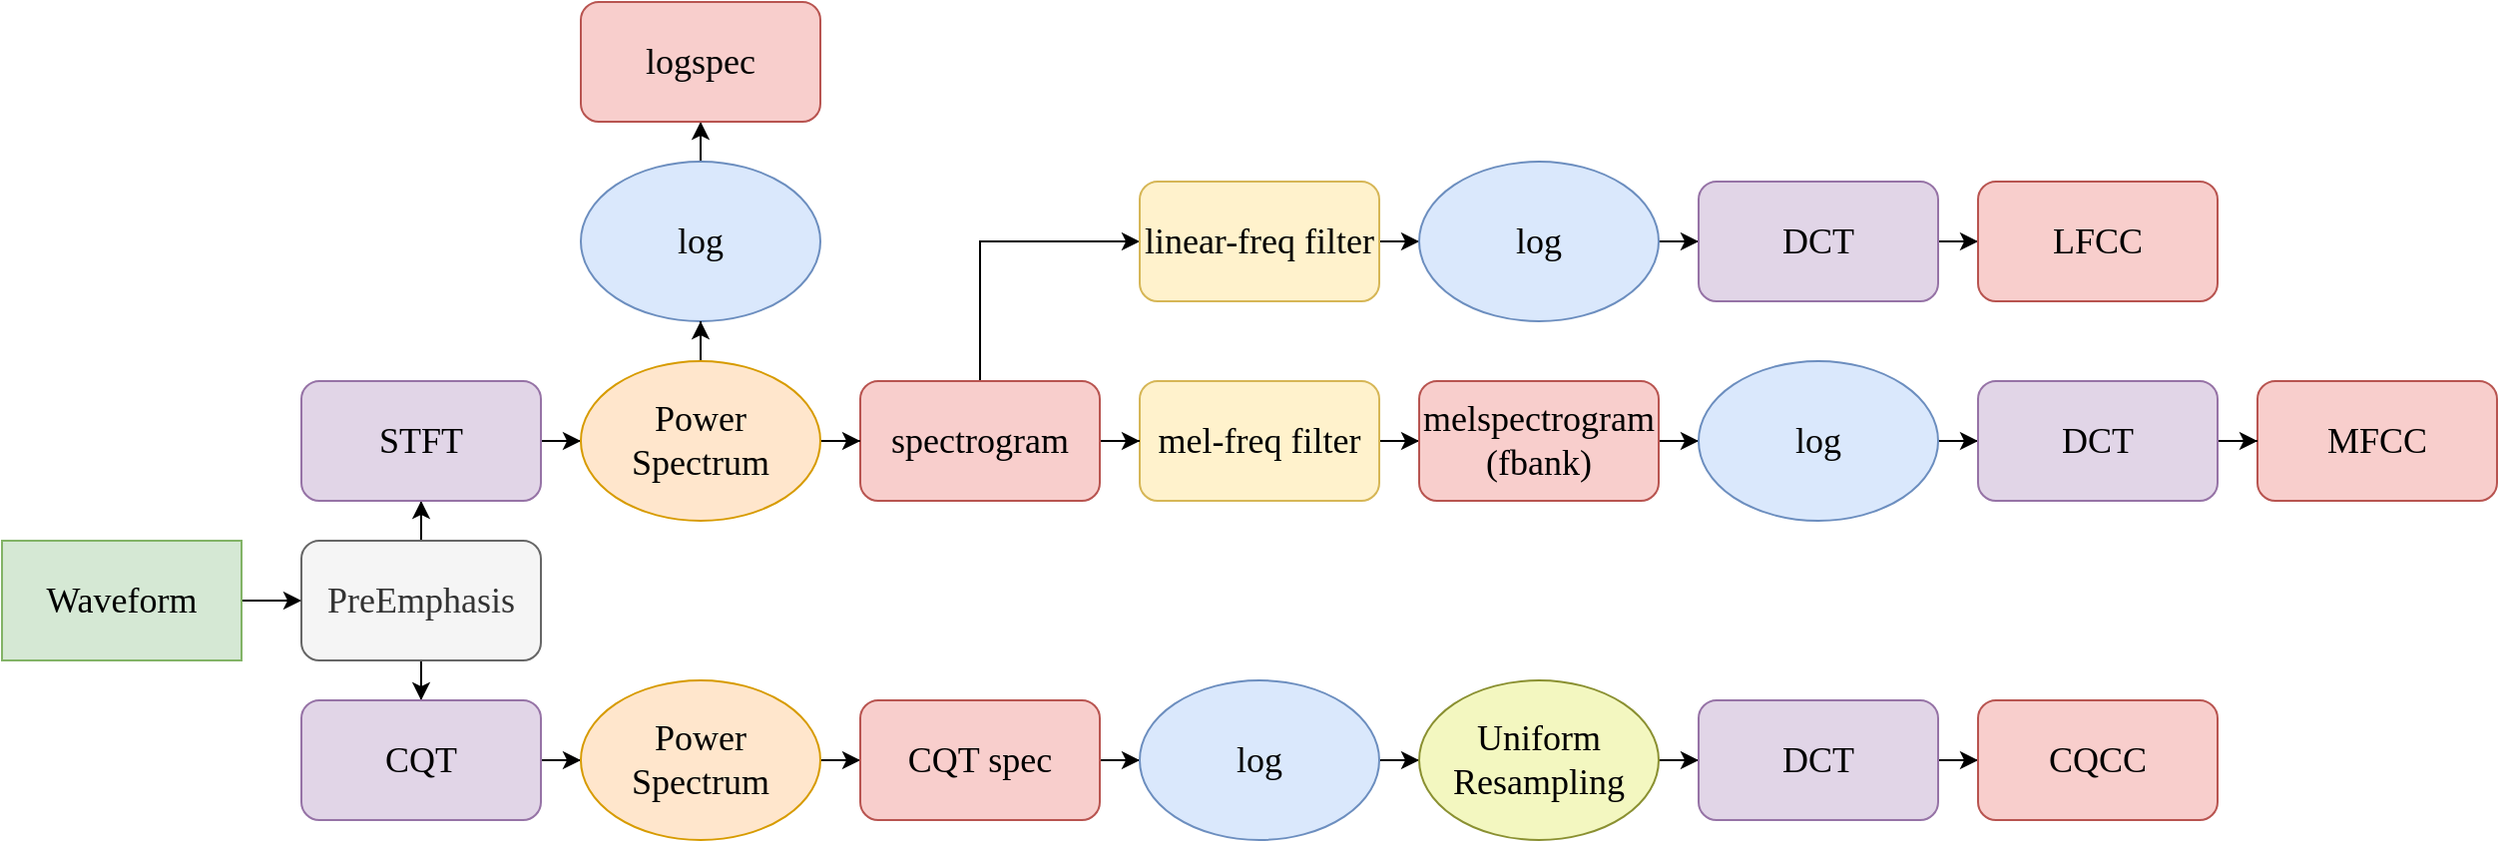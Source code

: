 <mxfile version="20.8.16" type="device"><diagram name="第 1 页" id="zdTZNNAXw7jyPZE08PZd"><mxGraphModel dx="1608" dy="1143" grid="1" gridSize="10" guides="1" tooltips="1" connect="1" arrows="1" fold="1" page="1" pageScale="1" pageWidth="827" pageHeight="1169" math="0" shadow="0"><root><mxCell id="0"/><mxCell id="1" parent="0"/><mxCell id="j9WHLTJrFatvTbL0pHKU-32" value="" style="edgeStyle=orthogonalEdgeStyle;rounded=0;orthogonalLoop=1;jettySize=auto;html=1;fontFamily=Times New Roman;fontSize=18;" edge="1" parent="1" source="j9WHLTJrFatvTbL0pHKU-1" target="j9WHLTJrFatvTbL0pHKU-2"><mxGeometry relative="1" as="geometry"/></mxCell><mxCell id="j9WHLTJrFatvTbL0pHKU-33" value="" style="edgeStyle=orthogonalEdgeStyle;rounded=0;orthogonalLoop=1;jettySize=auto;html=1;fontFamily=Times New Roman;fontSize=18;" edge="1" parent="1" source="j9WHLTJrFatvTbL0pHKU-1" target="j9WHLTJrFatvTbL0pHKU-4"><mxGeometry relative="1" as="geometry"/></mxCell><mxCell id="j9WHLTJrFatvTbL0pHKU-1" value="PreEmphasis" style="rounded=1;whiteSpace=wrap;html=1;fontFamily=Times New Roman;fontSize=18;fillColor=#f5f5f5;strokeColor=#666666;fontColor=#333333;" vertex="1" parent="1"><mxGeometry x="160" y="280" width="120" height="60" as="geometry"/></mxCell><mxCell id="j9WHLTJrFatvTbL0pHKU-34" value="" style="edgeStyle=orthogonalEdgeStyle;rounded=0;orthogonalLoop=1;jettySize=auto;html=1;fontFamily=Times New Roman;fontSize=18;" edge="1" parent="1" source="j9WHLTJrFatvTbL0pHKU-2" target="j9WHLTJrFatvTbL0pHKU-17"><mxGeometry relative="1" as="geometry"/></mxCell><mxCell id="j9WHLTJrFatvTbL0pHKU-2" value="STFT" style="rounded=1;whiteSpace=wrap;html=1;fontFamily=Times New Roman;fontSize=18;fillColor=#e1d5e7;strokeColor=#9673a6;" vertex="1" parent="1"><mxGeometry x="160" y="200" width="120" height="60" as="geometry"/></mxCell><mxCell id="j9WHLTJrFatvTbL0pHKU-31" value="" style="edgeStyle=orthogonalEdgeStyle;rounded=0;orthogonalLoop=1;jettySize=auto;html=1;fontFamily=Times New Roman;fontSize=18;" edge="1" parent="1" source="j9WHLTJrFatvTbL0pHKU-3" target="j9WHLTJrFatvTbL0pHKU-1"><mxGeometry relative="1" as="geometry"/></mxCell><mxCell id="j9WHLTJrFatvTbL0pHKU-3" value="Waveform" style="rounded=0;whiteSpace=wrap;html=1;fontFamily=Times New Roman;fontSize=18;fillColor=#d5e8d4;strokeColor=#82b366;" vertex="1" parent="1"><mxGeometry x="10" y="280" width="120" height="60" as="geometry"/></mxCell><mxCell id="j9WHLTJrFatvTbL0pHKU-50" value="" style="edgeStyle=orthogonalEdgeStyle;rounded=0;orthogonalLoop=1;jettySize=auto;html=1;fontFamily=Times New Roman;fontSize=18;" edge="1" parent="1" source="j9WHLTJrFatvTbL0pHKU-4" target="j9WHLTJrFatvTbL0pHKU-18"><mxGeometry relative="1" as="geometry"/></mxCell><mxCell id="j9WHLTJrFatvTbL0pHKU-4" value="CQT" style="rounded=1;whiteSpace=wrap;html=1;fontFamily=Times New Roman;fontSize=18;fillColor=#e1d5e7;strokeColor=#9673a6;" vertex="1" parent="1"><mxGeometry x="160" y="360" width="120" height="60" as="geometry"/></mxCell><mxCell id="j9WHLTJrFatvTbL0pHKU-36" value="" style="edgeStyle=orthogonalEdgeStyle;rounded=0;orthogonalLoop=1;jettySize=auto;html=1;fontFamily=Times New Roman;fontSize=18;" edge="1" parent="1" source="j9WHLTJrFatvTbL0pHKU-5" target="j9WHLTJrFatvTbL0pHKU-11"><mxGeometry relative="1" as="geometry"/></mxCell><mxCell id="j9WHLTJrFatvTbL0pHKU-5" value="log" style="ellipse;whiteSpace=wrap;html=1;fontFamily=Times New Roman;fontSize=18;fillColor=#dae8fc;strokeColor=#6c8ebf;" vertex="1" parent="1"><mxGeometry x="300" y="90" width="120" height="80" as="geometry"/></mxCell><mxCell id="j9WHLTJrFatvTbL0pHKU-40" value="" style="edgeStyle=orthogonalEdgeStyle;rounded=0;orthogonalLoop=1;jettySize=auto;html=1;fontFamily=Times New Roman;fontSize=18;" edge="1" parent="1" source="j9WHLTJrFatvTbL0pHKU-8" target="j9WHLTJrFatvTbL0pHKU-12"><mxGeometry relative="1" as="geometry"/></mxCell><mxCell id="j9WHLTJrFatvTbL0pHKU-8" value="mel-freq filter" style="rounded=1;whiteSpace=wrap;html=1;fontFamily=Times New Roman;fontSize=18;fillColor=#fff2cc;strokeColor=#d6b656;" vertex="1" parent="1"><mxGeometry x="580" y="200" width="120" height="60" as="geometry"/></mxCell><mxCell id="j9WHLTJrFatvTbL0pHKU-38" value="" style="edgeStyle=orthogonalEdgeStyle;rounded=0;orthogonalLoop=1;jettySize=auto;html=1;fontFamily=Times New Roman;fontSize=18;" edge="1" parent="1" source="j9WHLTJrFatvTbL0pHKU-10" target="j9WHLTJrFatvTbL0pHKU-8"><mxGeometry relative="1" as="geometry"/></mxCell><mxCell id="j9WHLTJrFatvTbL0pHKU-44" style="edgeStyle=orthogonalEdgeStyle;rounded=0;orthogonalLoop=1;jettySize=auto;html=1;fontFamily=Times New Roman;fontSize=18;entryX=0;entryY=0.5;entryDx=0;entryDy=0;" edge="1" parent="1" source="j9WHLTJrFatvTbL0pHKU-10" target="j9WHLTJrFatvTbL0pHKU-24"><mxGeometry relative="1" as="geometry"><mxPoint x="550" y="120" as="targetPoint"/><Array as="points"><mxPoint x="500" y="130"/></Array></mxGeometry></mxCell><mxCell id="j9WHLTJrFatvTbL0pHKU-10" value="spectrogram" style="rounded=1;whiteSpace=wrap;html=1;fillColor=#f8cecc;strokeColor=#b85450;fontFamily=Times New Roman;fontSize=18;" vertex="1" parent="1"><mxGeometry x="440" y="200" width="120" height="60" as="geometry"/></mxCell><mxCell id="j9WHLTJrFatvTbL0pHKU-11" value="logspec" style="rounded=1;whiteSpace=wrap;html=1;fillColor=#f8cecc;strokeColor=#b85450;fontFamily=Times New Roman;fontSize=18;" vertex="1" parent="1"><mxGeometry x="300" y="10" width="120" height="60" as="geometry"/></mxCell><mxCell id="j9WHLTJrFatvTbL0pHKU-42" value="" style="edgeStyle=orthogonalEdgeStyle;rounded=0;orthogonalLoop=1;jettySize=auto;html=1;fontFamily=Times New Roman;fontSize=18;" edge="1" parent="1" source="j9WHLTJrFatvTbL0pHKU-12" target="j9WHLTJrFatvTbL0pHKU-13"><mxGeometry relative="1" as="geometry"/></mxCell><mxCell id="j9WHLTJrFatvTbL0pHKU-12" value="melspectrogram&lt;br style=&quot;font-size: 18px;&quot;&gt;(fbank)" style="rounded=1;whiteSpace=wrap;html=1;fillColor=#f8cecc;strokeColor=#b85450;fontFamily=Times New Roman;fontSize=18;" vertex="1" parent="1"><mxGeometry x="720" y="200" width="120" height="60" as="geometry"/></mxCell><mxCell id="j9WHLTJrFatvTbL0pHKU-47" value="" style="edgeStyle=orthogonalEdgeStyle;rounded=0;orthogonalLoop=1;jettySize=auto;html=1;fontFamily=Times New Roman;fontSize=18;" edge="1" parent="1" source="j9WHLTJrFatvTbL0pHKU-13" target="j9WHLTJrFatvTbL0pHKU-15"><mxGeometry relative="1" as="geometry"/></mxCell><mxCell id="j9WHLTJrFatvTbL0pHKU-13" value="log" style="ellipse;whiteSpace=wrap;html=1;fontFamily=Times New Roman;fontSize=18;fillColor=#dae8fc;strokeColor=#6c8ebf;" vertex="1" parent="1"><mxGeometry x="860" y="190" width="120" height="80" as="geometry"/></mxCell><mxCell id="j9WHLTJrFatvTbL0pHKU-14" value="MFCC" style="rounded=1;whiteSpace=wrap;html=1;fillColor=#f8cecc;strokeColor=#b85450;fontFamily=Times New Roman;fontSize=18;" vertex="1" parent="1"><mxGeometry x="1140" y="200" width="120" height="60" as="geometry"/></mxCell><mxCell id="j9WHLTJrFatvTbL0pHKU-49" value="" style="edgeStyle=orthogonalEdgeStyle;rounded=0;orthogonalLoop=1;jettySize=auto;html=1;fontFamily=Times New Roman;fontSize=18;" edge="1" parent="1" source="j9WHLTJrFatvTbL0pHKU-15" target="j9WHLTJrFatvTbL0pHKU-14"><mxGeometry relative="1" as="geometry"/></mxCell><mxCell id="j9WHLTJrFatvTbL0pHKU-15" value="DCT" style="rounded=1;whiteSpace=wrap;html=1;fontFamily=Times New Roman;fontSize=18;fillColor=#e1d5e7;strokeColor=#9673a6;" vertex="1" parent="1"><mxGeometry x="1000" y="200" width="120" height="60" as="geometry"/></mxCell><mxCell id="j9WHLTJrFatvTbL0pHKU-35" value="" style="edgeStyle=orthogonalEdgeStyle;rounded=0;orthogonalLoop=1;jettySize=auto;html=1;fontFamily=Times New Roman;fontSize=18;" edge="1" parent="1" source="j9WHLTJrFatvTbL0pHKU-17" target="j9WHLTJrFatvTbL0pHKU-5"><mxGeometry relative="1" as="geometry"/></mxCell><mxCell id="j9WHLTJrFatvTbL0pHKU-37" value="" style="edgeStyle=orthogonalEdgeStyle;rounded=0;orthogonalLoop=1;jettySize=auto;html=1;fontFamily=Times New Roman;fontSize=18;" edge="1" parent="1" source="j9WHLTJrFatvTbL0pHKU-17" target="j9WHLTJrFatvTbL0pHKU-10"><mxGeometry relative="1" as="geometry"/></mxCell><mxCell id="j9WHLTJrFatvTbL0pHKU-17" value="&lt;div style=&quot;font-size: 18px;&quot;&gt;&lt;div style=&quot;border-color: var(--border-color);&quot;&gt;Power&lt;/div&gt;&lt;div style=&quot;border-color: var(--border-color);&quot;&gt;Spectrum&lt;/div&gt;&lt;/div&gt;" style="ellipse;whiteSpace=wrap;html=1;fontFamily=Times New Roman;fontSize=18;fillColor=#ffe6cc;strokeColor=#d79b00;" vertex="1" parent="1"><mxGeometry x="300" y="190" width="120" height="80" as="geometry"/></mxCell><mxCell id="j9WHLTJrFatvTbL0pHKU-51" value="" style="edgeStyle=orthogonalEdgeStyle;rounded=0;orthogonalLoop=1;jettySize=auto;html=1;fontFamily=Times New Roman;fontSize=18;" edge="1" parent="1" source="j9WHLTJrFatvTbL0pHKU-18" target="j9WHLTJrFatvTbL0pHKU-19"><mxGeometry relative="1" as="geometry"/></mxCell><mxCell id="j9WHLTJrFatvTbL0pHKU-18" value="&lt;div style=&quot;font-size: 18px;&quot;&gt;Power&lt;/div&gt;&lt;div style=&quot;font-size: 18px;&quot;&gt;Spectrum&lt;/div&gt;" style="ellipse;whiteSpace=wrap;html=1;fontFamily=Times New Roman;fontSize=18;fillColor=#ffe6cc;strokeColor=#d79b00;" vertex="1" parent="1"><mxGeometry x="300" y="350" width="120" height="80" as="geometry"/></mxCell><mxCell id="j9WHLTJrFatvTbL0pHKU-52" value="" style="edgeStyle=orthogonalEdgeStyle;rounded=0;orthogonalLoop=1;jettySize=auto;html=1;fontFamily=Times New Roman;fontSize=18;" edge="1" parent="1" source="j9WHLTJrFatvTbL0pHKU-19" target="j9WHLTJrFatvTbL0pHKU-20"><mxGeometry relative="1" as="geometry"/></mxCell><mxCell id="j9WHLTJrFatvTbL0pHKU-19" value="CQT spec" style="rounded=1;whiteSpace=wrap;html=1;fillColor=#f8cecc;strokeColor=#b85450;fontFamily=Times New Roman;fontSize=18;" vertex="1" parent="1"><mxGeometry x="440" y="360" width="120" height="60" as="geometry"/></mxCell><mxCell id="j9WHLTJrFatvTbL0pHKU-53" value="" style="edgeStyle=orthogonalEdgeStyle;rounded=0;orthogonalLoop=1;jettySize=auto;html=1;fontFamily=Times New Roman;fontSize=18;" edge="1" parent="1" source="j9WHLTJrFatvTbL0pHKU-20" target="j9WHLTJrFatvTbL0pHKU-21"><mxGeometry relative="1" as="geometry"/></mxCell><mxCell id="j9WHLTJrFatvTbL0pHKU-20" value="log" style="ellipse;whiteSpace=wrap;html=1;fontFamily=Times New Roman;fontSize=18;fillColor=#dae8fc;strokeColor=#6c8ebf;" vertex="1" parent="1"><mxGeometry x="580" y="350" width="120" height="80" as="geometry"/></mxCell><mxCell id="j9WHLTJrFatvTbL0pHKU-54" value="" style="edgeStyle=orthogonalEdgeStyle;rounded=0;orthogonalLoop=1;jettySize=auto;html=1;fontFamily=Times New Roman;fontSize=18;" edge="1" parent="1" source="j9WHLTJrFatvTbL0pHKU-21" target="j9WHLTJrFatvTbL0pHKU-22"><mxGeometry relative="1" as="geometry"/></mxCell><mxCell id="j9WHLTJrFatvTbL0pHKU-21" value="&lt;div style=&quot;font-size: 18px;&quot;&gt;Uniform&lt;/div&gt;&lt;div style=&quot;font-size: 18px;&quot;&gt;Resampling&lt;/div&gt;" style="ellipse;whiteSpace=wrap;html=1;fontFamily=Times New Roman;fontSize=18;fillColor=#f3f7c0;strokeColor=#8a9031;" vertex="1" parent="1"><mxGeometry x="720" y="350" width="120" height="80" as="geometry"/></mxCell><mxCell id="j9WHLTJrFatvTbL0pHKU-55" value="" style="edgeStyle=orthogonalEdgeStyle;rounded=0;orthogonalLoop=1;jettySize=auto;html=1;fontFamily=Times New Roman;fontSize=18;" edge="1" parent="1" source="j9WHLTJrFatvTbL0pHKU-22" target="j9WHLTJrFatvTbL0pHKU-23"><mxGeometry relative="1" as="geometry"/></mxCell><mxCell id="j9WHLTJrFatvTbL0pHKU-22" value="DCT" style="rounded=1;whiteSpace=wrap;html=1;fontFamily=Times New Roman;fontSize=18;fillColor=#e1d5e7;strokeColor=#9673a6;" vertex="1" parent="1"><mxGeometry x="860" y="360" width="120" height="60" as="geometry"/></mxCell><mxCell id="j9WHLTJrFatvTbL0pHKU-23" value="CQCC" style="rounded=1;whiteSpace=wrap;html=1;fillColor=#f8cecc;strokeColor=#b85450;fontFamily=Times New Roman;fontSize=18;" vertex="1" parent="1"><mxGeometry x="1000" y="360" width="120" height="60" as="geometry"/></mxCell><mxCell id="j9WHLTJrFatvTbL0pHKU-45" value="" style="edgeStyle=orthogonalEdgeStyle;rounded=0;orthogonalLoop=1;jettySize=auto;html=1;fontFamily=Times New Roman;fontSize=18;" edge="1" parent="1" source="j9WHLTJrFatvTbL0pHKU-24" target="j9WHLTJrFatvTbL0pHKU-25"><mxGeometry relative="1" as="geometry"/></mxCell><mxCell id="j9WHLTJrFatvTbL0pHKU-24" value="linear-freq filter" style="rounded=1;whiteSpace=wrap;html=1;fontFamily=Times New Roman;fontSize=18;fillColor=#fff2cc;strokeColor=#d6b656;" vertex="1" parent="1"><mxGeometry x="580" y="100" width="120" height="60" as="geometry"/></mxCell><mxCell id="j9WHLTJrFatvTbL0pHKU-46" value="" style="edgeStyle=orthogonalEdgeStyle;rounded=0;orthogonalLoop=1;jettySize=auto;html=1;fontFamily=Times New Roman;fontSize=18;" edge="1" parent="1" source="j9WHLTJrFatvTbL0pHKU-25" target="j9WHLTJrFatvTbL0pHKU-26"><mxGeometry relative="1" as="geometry"/></mxCell><mxCell id="j9WHLTJrFatvTbL0pHKU-25" value="log" style="ellipse;whiteSpace=wrap;html=1;fontFamily=Times New Roman;fontSize=18;fillColor=#dae8fc;strokeColor=#6c8ebf;" vertex="1" parent="1"><mxGeometry x="720" y="90" width="120" height="80" as="geometry"/></mxCell><mxCell id="j9WHLTJrFatvTbL0pHKU-48" value="" style="edgeStyle=orthogonalEdgeStyle;rounded=0;orthogonalLoop=1;jettySize=auto;html=1;fontFamily=Times New Roman;fontSize=18;" edge="1" parent="1" source="j9WHLTJrFatvTbL0pHKU-26" target="j9WHLTJrFatvTbL0pHKU-27"><mxGeometry relative="1" as="geometry"/></mxCell><mxCell id="j9WHLTJrFatvTbL0pHKU-26" value="DCT" style="rounded=1;whiteSpace=wrap;html=1;fontFamily=Times New Roman;fontSize=18;fillColor=#e1d5e7;strokeColor=#9673a6;" vertex="1" parent="1"><mxGeometry x="860" y="100" width="120" height="60" as="geometry"/></mxCell><mxCell id="j9WHLTJrFatvTbL0pHKU-27" value="LFCC" style="rounded=1;whiteSpace=wrap;html=1;fillColor=#f8cecc;strokeColor=#b85450;fontFamily=Times New Roman;fontSize=18;" vertex="1" parent="1"><mxGeometry x="1000" y="100" width="120" height="60" as="geometry"/></mxCell></root></mxGraphModel></diagram></mxfile>
